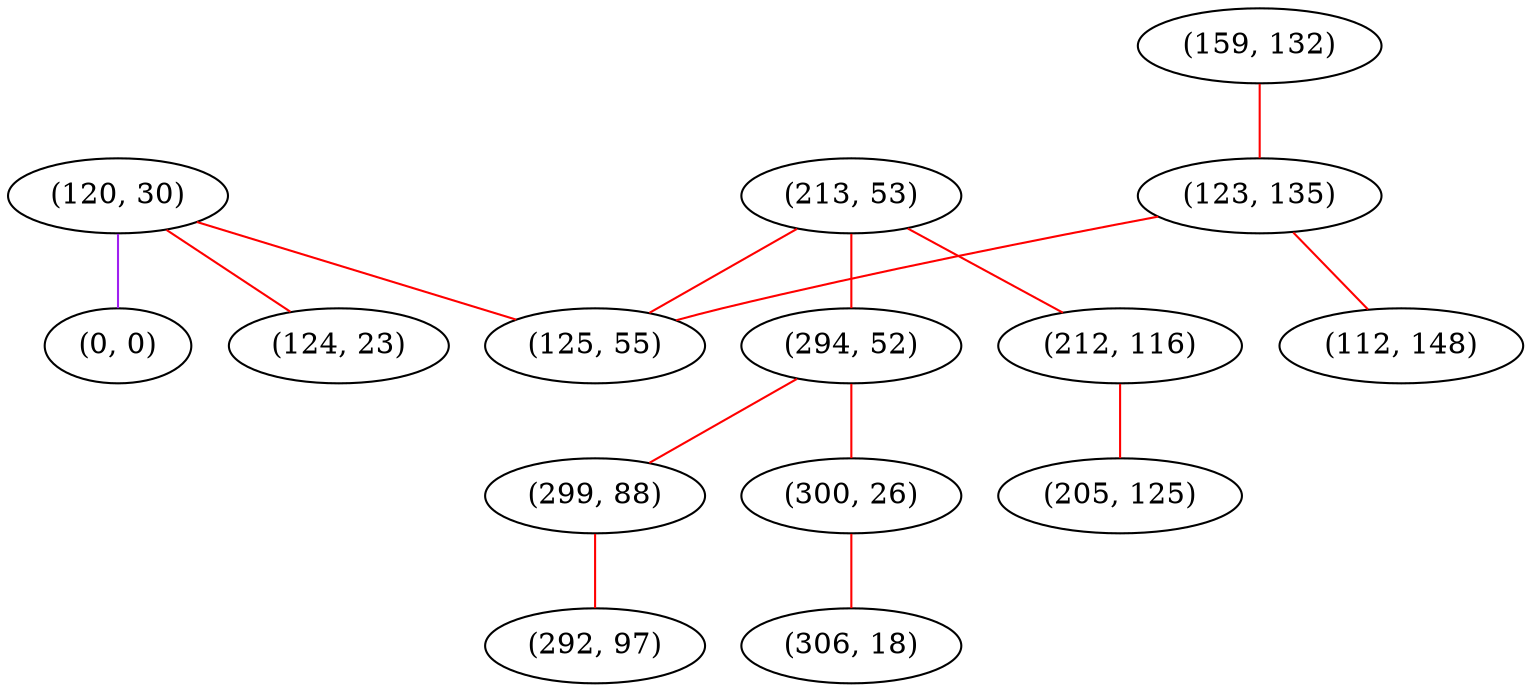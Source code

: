 graph "" {
"(120, 30)";
"(0, 0)";
"(213, 53)";
"(294, 52)";
"(159, 132)";
"(300, 26)";
"(124, 23)";
"(212, 116)";
"(123, 135)";
"(125, 55)";
"(306, 18)";
"(205, 125)";
"(112, 148)";
"(299, 88)";
"(292, 97)";
"(120, 30)" -- "(124, 23)"  [color=red, key=0, weight=1];
"(120, 30)" -- "(125, 55)"  [color=red, key=0, weight=1];
"(120, 30)" -- "(0, 0)"  [color=purple, key=0, weight=4];
"(213, 53)" -- "(294, 52)"  [color=red, key=0, weight=1];
"(213, 53)" -- "(125, 55)"  [color=red, key=0, weight=1];
"(213, 53)" -- "(212, 116)"  [color=red, key=0, weight=1];
"(294, 52)" -- "(299, 88)"  [color=red, key=0, weight=1];
"(294, 52)" -- "(300, 26)"  [color=red, key=0, weight=1];
"(159, 132)" -- "(123, 135)"  [color=red, key=0, weight=1];
"(300, 26)" -- "(306, 18)"  [color=red, key=0, weight=1];
"(212, 116)" -- "(205, 125)"  [color=red, key=0, weight=1];
"(123, 135)" -- "(125, 55)"  [color=red, key=0, weight=1];
"(123, 135)" -- "(112, 148)"  [color=red, key=0, weight=1];
"(299, 88)" -- "(292, 97)"  [color=red, key=0, weight=1];
}
